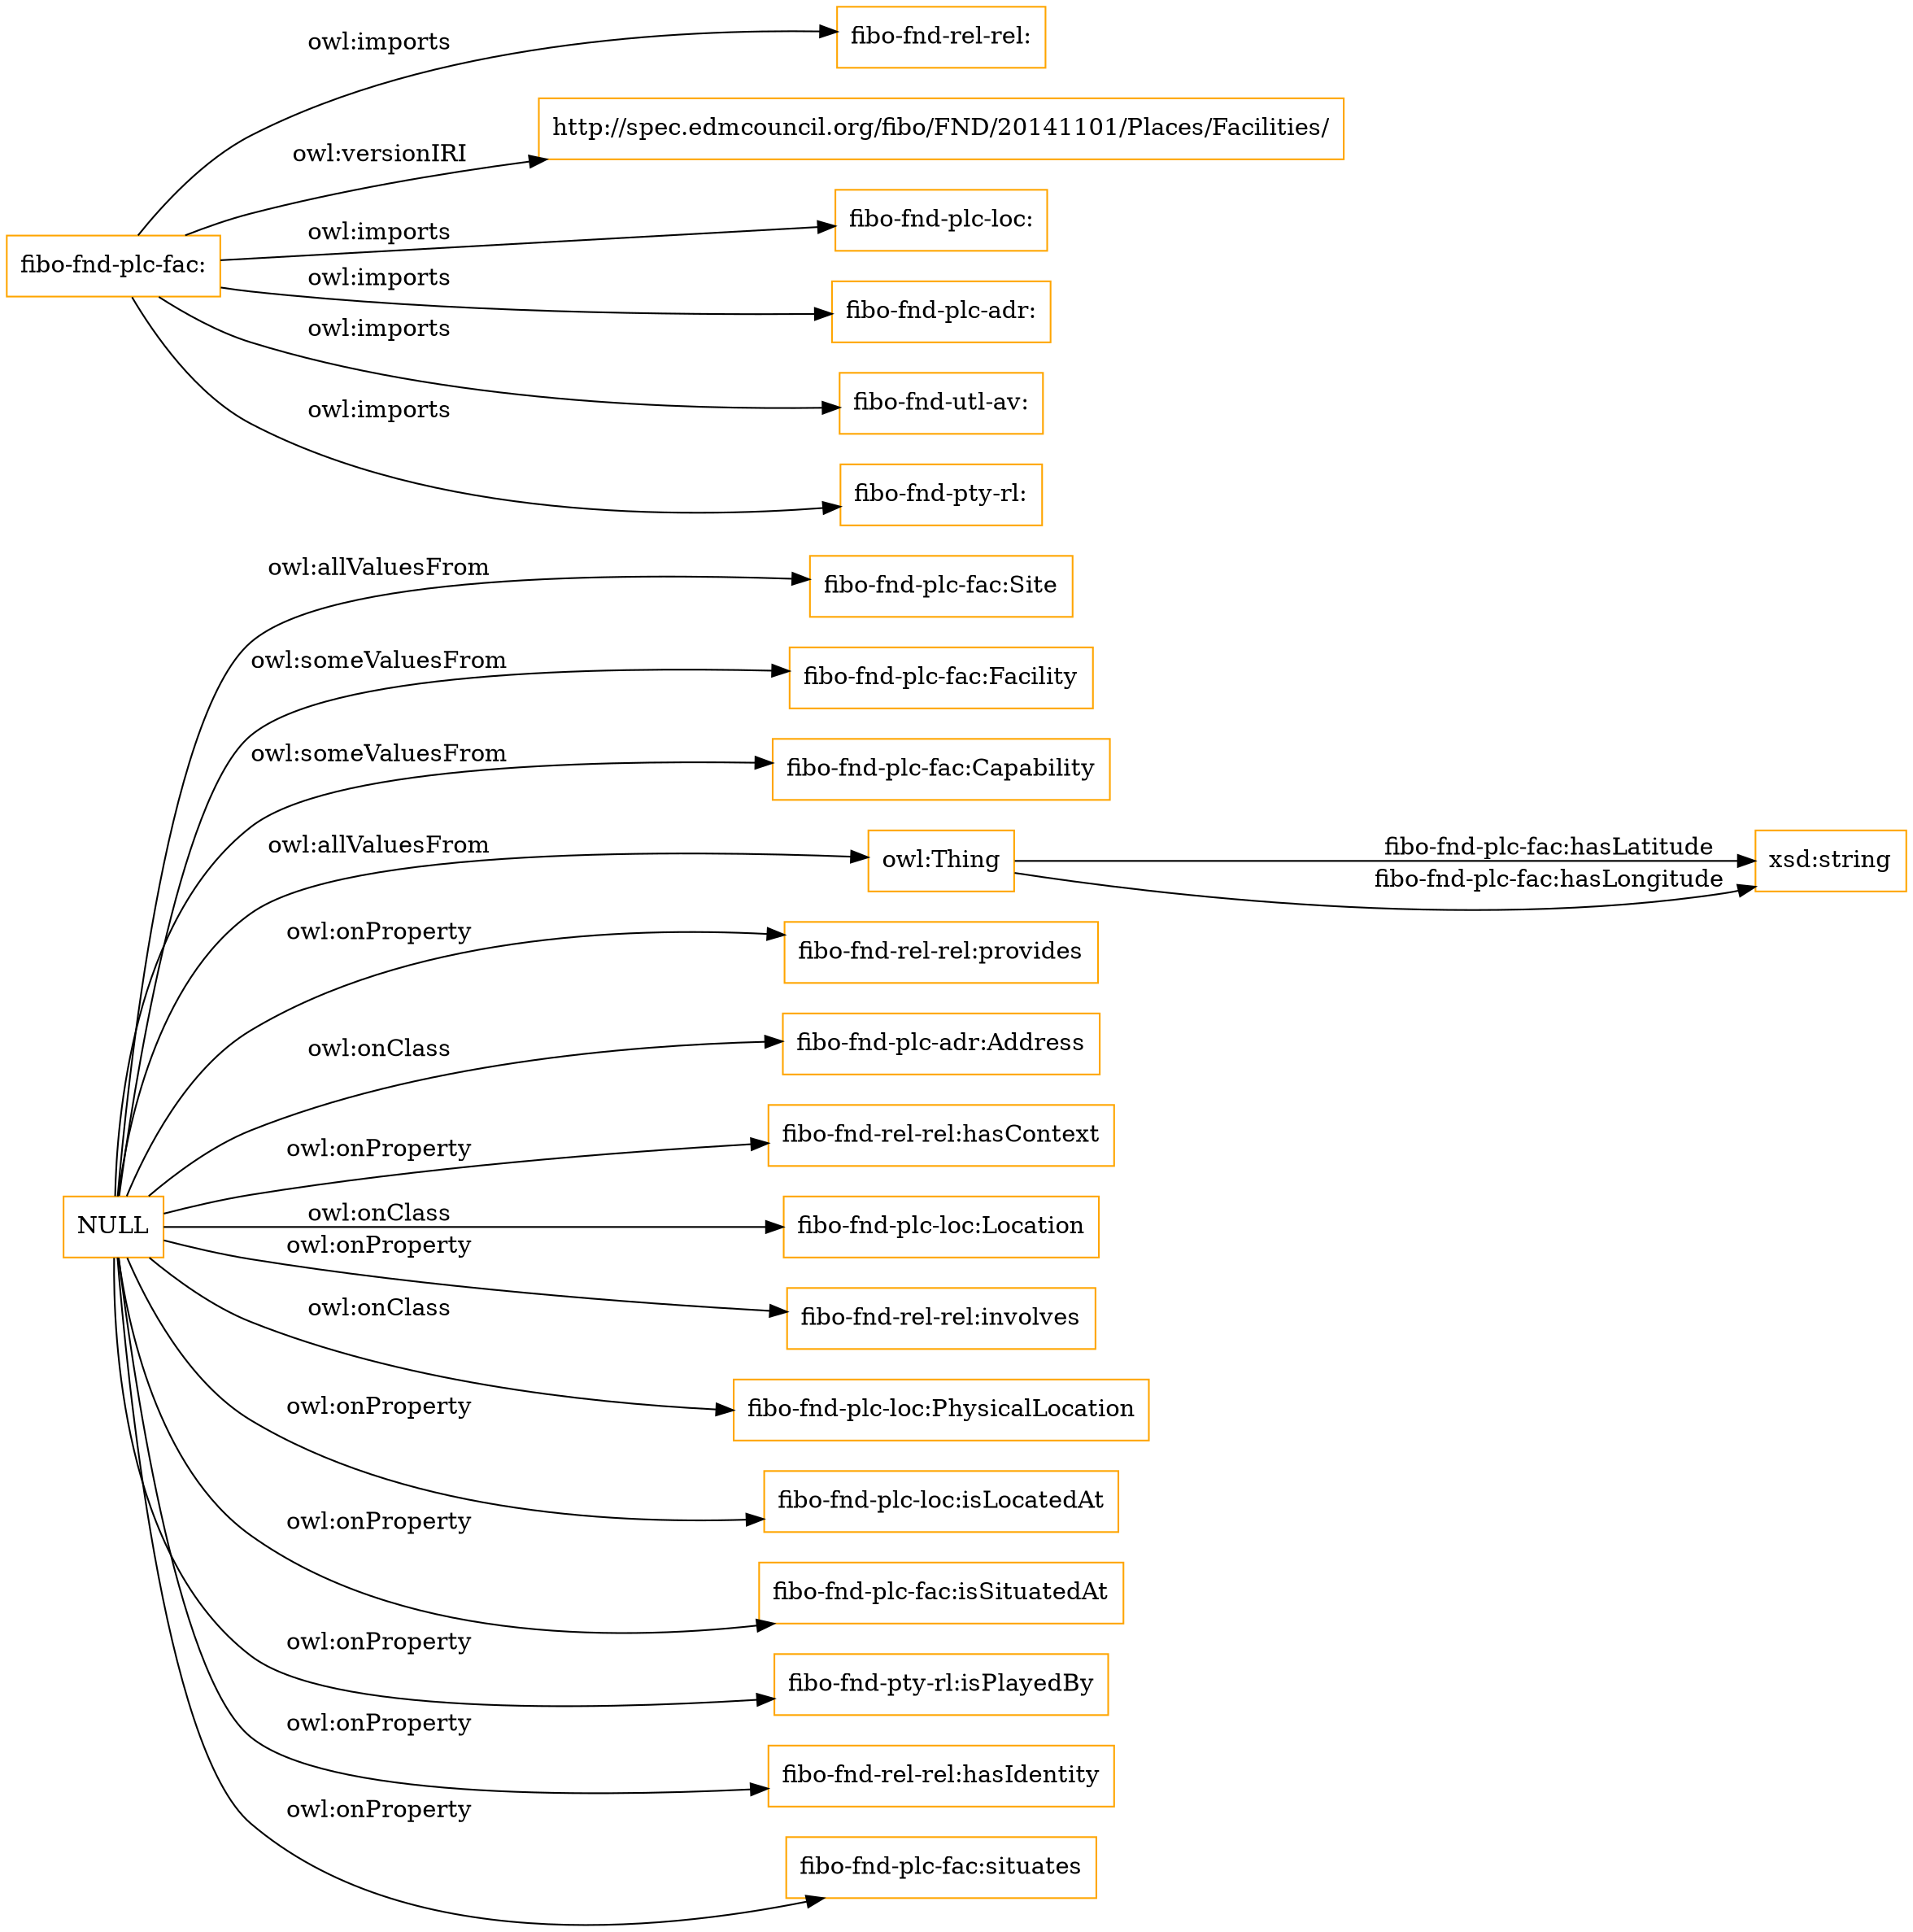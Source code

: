 digraph ar2dtool_diagram { 
rankdir=LR;
size="1501"
node [shape = rectangle, color="orange"]; "fibo-fnd-plc-fac:Site" "fibo-fnd-plc-fac:Facility" "fibo-fnd-plc-fac:Capability" ; /*classes style*/
	"NULL" -> "owl:Thing" [ label = "owl:allValuesFrom" ];
	"NULL" -> "fibo-fnd-plc-fac:Site" [ label = "owl:allValuesFrom" ];
	"NULL" -> "fibo-fnd-rel-rel:provides" [ label = "owl:onProperty" ];
	"NULL" -> "fibo-fnd-plc-adr:Address" [ label = "owl:onClass" ];
	"NULL" -> "fibo-fnd-rel-rel:hasContext" [ label = "owl:onProperty" ];
	"NULL" -> "fibo-fnd-plc-loc:Location" [ label = "owl:onClass" ];
	"NULL" -> "fibo-fnd-plc-fac:Facility" [ label = "owl:someValuesFrom" ];
	"NULL" -> "fibo-fnd-rel-rel:involves" [ label = "owl:onProperty" ];
	"NULL" -> "fibo-fnd-plc-loc:PhysicalLocation" [ label = "owl:onClass" ];
	"NULL" -> "fibo-fnd-plc-loc:isLocatedAt" [ label = "owl:onProperty" ];
	"NULL" -> "fibo-fnd-plc-fac:isSituatedAt" [ label = "owl:onProperty" ];
	"NULL" -> "fibo-fnd-pty-rl:isPlayedBy" [ label = "owl:onProperty" ];
	"NULL" -> "fibo-fnd-rel-rel:hasIdentity" [ label = "owl:onProperty" ];
	"NULL" -> "fibo-fnd-plc-fac:Capability" [ label = "owl:someValuesFrom" ];
	"NULL" -> "fibo-fnd-plc-fac:situates" [ label = "owl:onProperty" ];
	"fibo-fnd-plc-fac:" -> "fibo-fnd-rel-rel:" [ label = "owl:imports" ];
	"fibo-fnd-plc-fac:" -> "http://spec.edmcouncil.org/fibo/FND/20141101/Places/Facilities/" [ label = "owl:versionIRI" ];
	"fibo-fnd-plc-fac:" -> "fibo-fnd-plc-loc:" [ label = "owl:imports" ];
	"fibo-fnd-plc-fac:" -> "fibo-fnd-plc-adr:" [ label = "owl:imports" ];
	"fibo-fnd-plc-fac:" -> "fibo-fnd-utl-av:" [ label = "owl:imports" ];
	"fibo-fnd-plc-fac:" -> "fibo-fnd-pty-rl:" [ label = "owl:imports" ];
	"owl:Thing" -> "xsd:string" [ label = "fibo-fnd-plc-fac:hasLatitude" ];
	"owl:Thing" -> "xsd:string" [ label = "fibo-fnd-plc-fac:hasLongitude" ];

}
